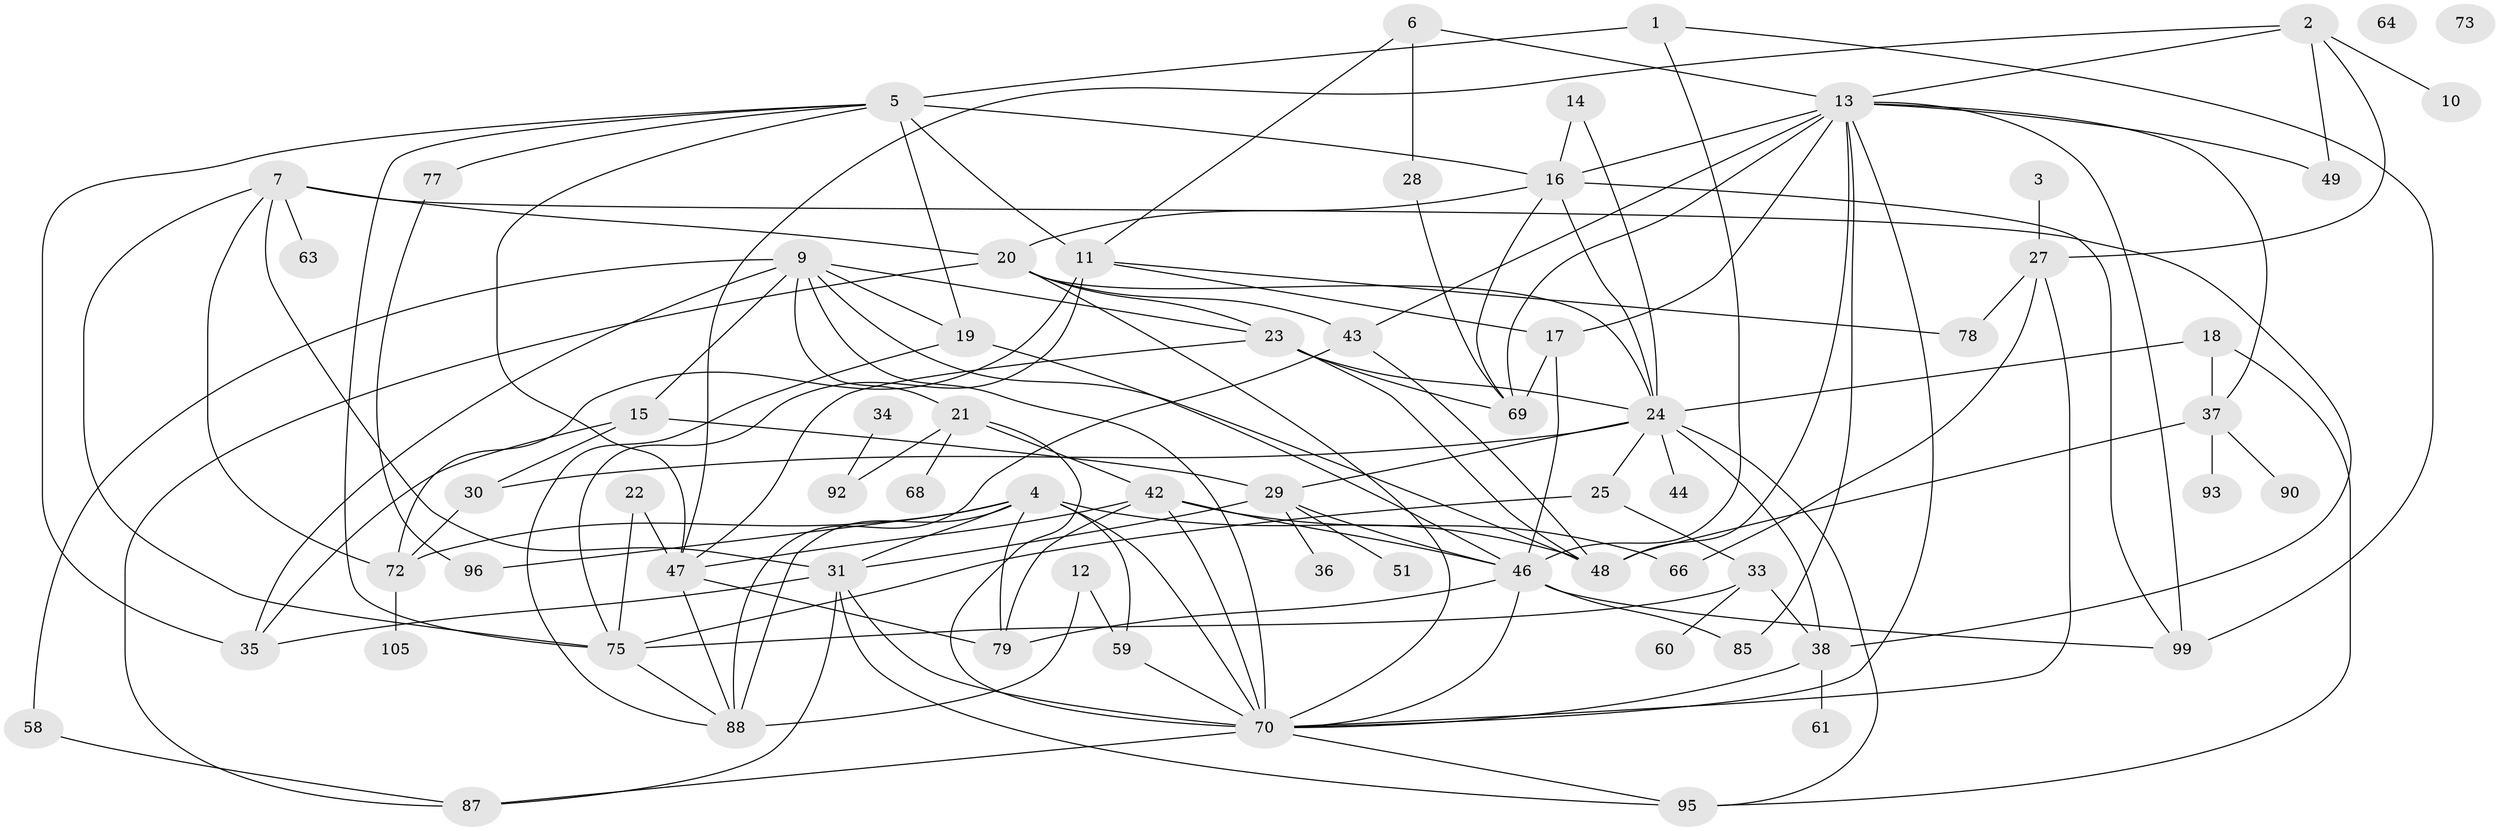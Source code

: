 // Generated by graph-tools (version 1.1) at 2025/23/03/03/25 07:23:25]
// undirected, 69 vertices, 138 edges
graph export_dot {
graph [start="1"]
  node [color=gray90,style=filled];
  1;
  2 [super="+94"];
  3;
  4 [super="+71"];
  5 [super="+74"];
  6 [super="+56"];
  7 [super="+8"];
  9 [super="+80"];
  10;
  11 [super="+50"];
  12 [super="+41"];
  13 [super="+52"];
  14;
  15 [super="+32"];
  16 [super="+55"];
  17;
  18;
  19 [super="+101"];
  20;
  21 [super="+89"];
  22;
  23 [super="+26"];
  24 [super="+67"];
  25 [super="+45"];
  27;
  28;
  29 [super="+76"];
  30;
  31 [super="+39"];
  33;
  34 [super="+57"];
  35;
  36 [super="+40"];
  37 [super="+54"];
  38 [super="+97"];
  42 [super="+102"];
  43 [super="+53"];
  44 [super="+83"];
  46 [super="+84"];
  47 [super="+62"];
  48;
  49;
  51;
  58;
  59 [super="+104"];
  60 [super="+65"];
  61;
  63;
  64;
  66;
  68;
  69 [super="+100"];
  70 [super="+82"];
  72 [super="+81"];
  73;
  75 [super="+86"];
  77;
  78;
  79;
  85;
  87 [super="+91"];
  88;
  90;
  92;
  93;
  95 [super="+98"];
  96 [super="+103"];
  99;
  105;
  1 -- 99;
  1 -- 46;
  1 -- 5;
  2 -- 27;
  2 -- 49;
  2 -- 10;
  2 -- 47;
  2 -- 13;
  3 -- 27;
  4 -- 96;
  4 -- 48;
  4 -- 70;
  4 -- 72;
  4 -- 88;
  4 -- 59;
  4 -- 79;
  4 -- 31;
  5 -- 19;
  5 -- 47;
  5 -- 35;
  5 -- 75;
  5 -- 11 [weight=2];
  5 -- 77;
  5 -- 16;
  6 -- 28;
  6 -- 13;
  6 -- 11;
  7 -- 20;
  7 -- 75;
  7 -- 38;
  7 -- 72;
  7 -- 63;
  7 -- 31;
  9 -- 21;
  9 -- 35;
  9 -- 48;
  9 -- 58;
  9 -- 70;
  9 -- 19;
  9 -- 15;
  9 -- 23;
  11 -- 17;
  11 -- 72;
  11 -- 75;
  11 -- 78;
  12 -- 88 [weight=2];
  12 -- 59;
  13 -- 48;
  13 -- 49;
  13 -- 85;
  13 -- 99;
  13 -- 37;
  13 -- 70;
  13 -- 43;
  13 -- 17;
  13 -- 16;
  13 -- 69;
  14 -- 16;
  14 -- 24;
  15 -- 35;
  15 -- 29;
  15 -- 30;
  16 -- 20;
  16 -- 99;
  16 -- 24;
  16 -- 69;
  17 -- 46;
  17 -- 69;
  18 -- 24;
  18 -- 37;
  18 -- 95;
  19 -- 88;
  19 -- 46;
  20 -- 24;
  20 -- 70;
  20 -- 87;
  20 -- 43;
  20 -- 23;
  21 -- 68;
  21 -- 70;
  21 -- 42;
  21 -- 92;
  22 -- 47;
  22 -- 75;
  23 -- 48;
  23 -- 47;
  23 -- 24;
  23 -- 69;
  24 -- 29;
  24 -- 44;
  24 -- 30;
  24 -- 95;
  24 -- 38;
  24 -- 25;
  25 -- 33;
  25 -- 75;
  27 -- 66;
  27 -- 78;
  27 -- 70;
  28 -- 69;
  29 -- 51;
  29 -- 36;
  29 -- 31;
  29 -- 46;
  30 -- 72;
  31 -- 95;
  31 -- 35;
  31 -- 70;
  31 -- 87;
  33 -- 38;
  33 -- 60;
  33 -- 75;
  34 -- 92;
  37 -- 48;
  37 -- 90;
  37 -- 93;
  38 -- 70;
  38 -- 61;
  42 -- 47;
  42 -- 70;
  42 -- 79;
  42 -- 66;
  42 -- 46;
  43 -- 88;
  43 -- 48;
  46 -- 99;
  46 -- 70;
  46 -- 79;
  46 -- 85;
  47 -- 79;
  47 -- 88;
  58 -- 87;
  59 -- 70;
  70 -- 87;
  70 -- 95;
  72 -- 105;
  75 -- 88;
  77 -- 96;
}
